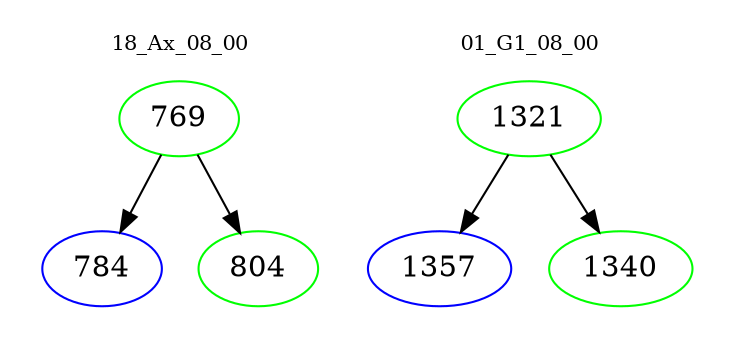 digraph{
subgraph cluster_0 {
color = white
label = "18_Ax_08_00";
fontsize=10;
T0_769 [label="769", color="green"]
T0_769 -> T0_784 [color="black"]
T0_784 [label="784", color="blue"]
T0_769 -> T0_804 [color="black"]
T0_804 [label="804", color="green"]
}
subgraph cluster_1 {
color = white
label = "01_G1_08_00";
fontsize=10;
T1_1321 [label="1321", color="green"]
T1_1321 -> T1_1357 [color="black"]
T1_1357 [label="1357", color="blue"]
T1_1321 -> T1_1340 [color="black"]
T1_1340 [label="1340", color="green"]
}
}
